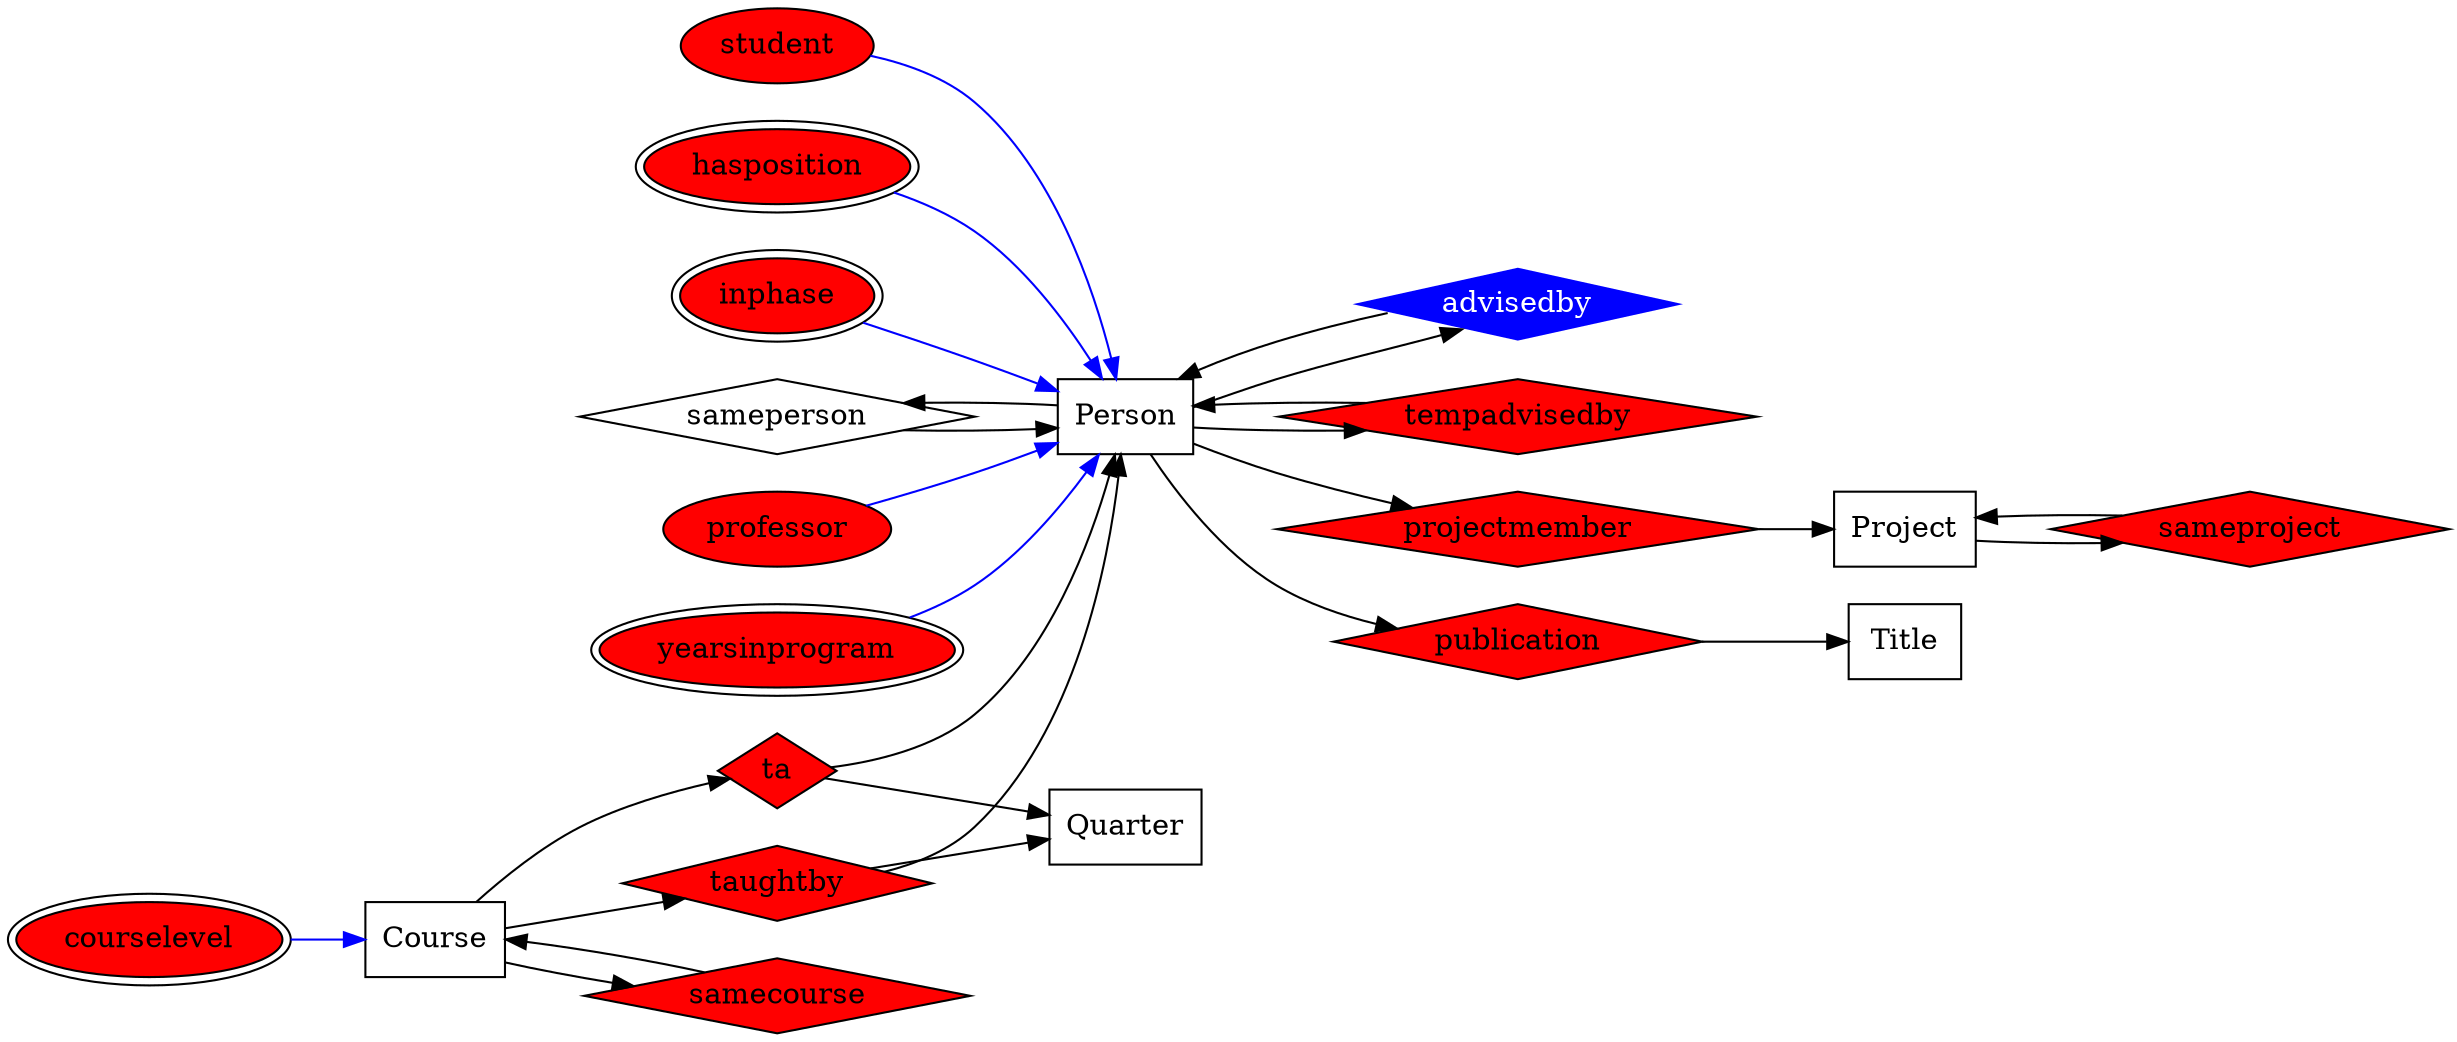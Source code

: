 digraph G {
    rankdir=LR;
    fontname="sans-serif";
    penwidth="0.1";
    edge [comment="Wildcard node added automatic in EG."];
    node [comment="Wildcard node added automatic in EG."];
    "sameperson" [shape="polygon", 
                  orientation="45.0"];
    "samecourse" [orientation="45.0", 
                  shape="polygon", 
                  style="filled", 
                  fillcolor="red"];
    "professor" [shape="ellipse", 
                 style="filled", 
                 fillcolor="red"];
    "projectmember" [orientation="45.0", 
                     shape="polygon", 
                     style="filled", 
                     fillcolor="red"];
    "advisedby" [style="filled", 
                 orientation="45.0", 
                 color="white", 
                 fontcolor="white", 
                 shape="polygon", 
                 fillcolor="blue"];
    "taughtby" [orientation="45.0", 
                shape="polygon", 
                style="filled", 
                fillcolor="red"];
    "ta" [orientation="45.0", 
          shape="polygon", 
          style="filled", 
          fillcolor="red"];
    "yearsinprogram" [shape="ellipse", 
                      peripheries=2, 
                      style="filled", 
                      fillcolor="red"];
    "student" [shape="ellipse", 
               style="filled", 
               fillcolor="red"];
    "Project" [shape="box"];
    "tempadvisedby" [orientation="45.0", 
                     shape="polygon", 
                     style="filled", 
                     fillcolor="red"];
    "Title" [shape="box"];
    "sameproject" [orientation="45.0", 
                   shape="polygon", 
                   style="filled", 
                   fillcolor="red"];
    "Course" [shape="box"];
    "Person" [shape="box"];
    "hasposition" [shape="ellipse", 
                   peripheries=2, 
                   style="filled", 
                   fillcolor="red"];
    "publication" [orientation="45.0", 
                   shape="polygon", 
                   style="filled", 
                   fillcolor="red"];
    "Quarter" [shape="box"];
    "courselevel" [shape="ellipse", 
                   peripheries=2, 
                   style="filled", 
                   fillcolor="red"];
    "inphase" [shape="ellipse", 
               peripheries=2, 
               style="filled", 
               fillcolor="red"];
    "professor" -> "Person"  [color="blue"];
    "courselevel" -> "Course"  [color="blue"];
    "inphase" -> "Person"  [color="blue"];
    "Project" -> "sameproject";
    "sameproject" -> "Project";
    "taughtby" -> "Quarter";
    "publication" -> "Title";
    "Course" -> "ta";
    "Person" -> "advisedby";
    "student" -> "Person"  [color="blue"];
    "Course" -> "taughtby";
    "advisedby" -> "Person";
    "tempadvisedby" -> "Person";
    "hasposition" -> "Person"  [color="blue"];
    "samecourse" -> "Course";
    "Course" -> "samecourse";
    "ta" -> "Quarter";
    "ta" -> "Person";
    "Person" -> "tempadvisedby";
    "Person" -> "publication";
    "projectmember" -> "Project";
    "Person" -> "projectmember";
    "yearsinprogram" -> "Person"  [color="blue"];
    "taughtby" -> "Person";
    "sameperson" -> "Person";
    "Person" -> "sameperson";
}
